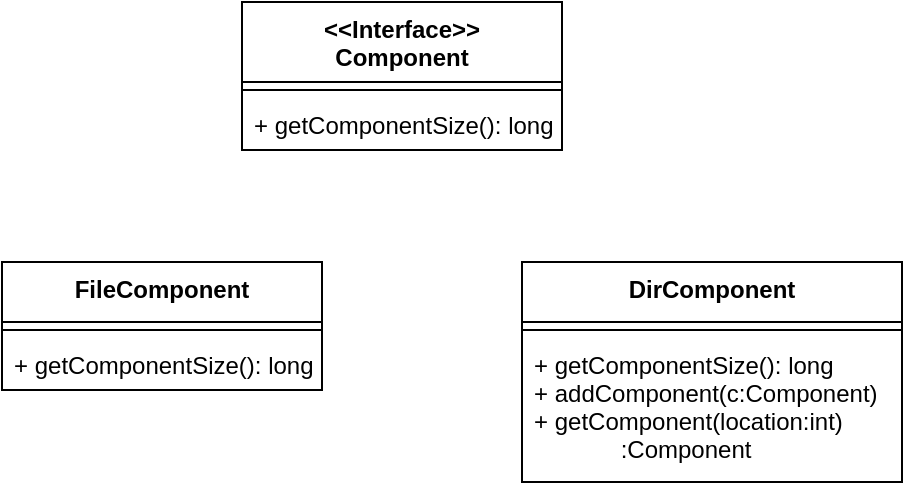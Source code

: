 <mxfile version="13.6.0" type="github">
  <diagram id="6sXWkbplTSW0TdqBarLm" name="Page-1">
    <mxGraphModel dx="489" dy="271" grid="1" gridSize="10" guides="1" tooltips="1" connect="1" arrows="1" fold="1" page="1" pageScale="1" pageWidth="827" pageHeight="1169" math="0" shadow="0">
      <root>
        <mxCell id="0" />
        <mxCell id="1" parent="0" />
        <mxCell id="5iN4Q8ihnHbR1NjWREBR-3" value="&lt;&lt;Interface&gt;&gt;&#xa;Component&#xa;" style="swimlane;fontStyle=1;align=center;verticalAlign=top;childLayout=stackLayout;horizontal=1;startSize=40;horizontalStack=0;resizeParent=1;resizeParentMax=0;resizeLast=0;collapsible=1;marginBottom=0;" vertex="1" parent="1">
          <mxGeometry x="290" y="160" width="160" height="74" as="geometry" />
        </mxCell>
        <mxCell id="5iN4Q8ihnHbR1NjWREBR-5" value="" style="line;strokeWidth=1;fillColor=none;align=left;verticalAlign=middle;spacingTop=-1;spacingLeft=3;spacingRight=3;rotatable=0;labelPosition=right;points=[];portConstraint=eastwest;" vertex="1" parent="5iN4Q8ihnHbR1NjWREBR-3">
          <mxGeometry y="40" width="160" height="8" as="geometry" />
        </mxCell>
        <mxCell id="5iN4Q8ihnHbR1NjWREBR-6" value="+ getComponentSize(): long" style="text;strokeColor=none;fillColor=none;align=left;verticalAlign=top;spacingLeft=4;spacingRight=4;overflow=hidden;rotatable=0;points=[[0,0.5],[1,0.5]];portConstraint=eastwest;" vertex="1" parent="5iN4Q8ihnHbR1NjWREBR-3">
          <mxGeometry y="48" width="160" height="26" as="geometry" />
        </mxCell>
        <mxCell id="5iN4Q8ihnHbR1NjWREBR-10" value="FileComponent" style="swimlane;fontStyle=1;align=center;verticalAlign=top;childLayout=stackLayout;horizontal=1;startSize=30;horizontalStack=0;resizeParent=1;resizeParentMax=0;resizeLast=0;collapsible=1;marginBottom=0;" vertex="1" parent="1">
          <mxGeometry x="170" y="290" width="160" height="64" as="geometry" />
        </mxCell>
        <mxCell id="5iN4Q8ihnHbR1NjWREBR-11" value="" style="line;strokeWidth=1;fillColor=none;align=left;verticalAlign=middle;spacingTop=-1;spacingLeft=3;spacingRight=3;rotatable=0;labelPosition=right;points=[];portConstraint=eastwest;" vertex="1" parent="5iN4Q8ihnHbR1NjWREBR-10">
          <mxGeometry y="30" width="160" height="8" as="geometry" />
        </mxCell>
        <mxCell id="5iN4Q8ihnHbR1NjWREBR-12" value="+ getComponentSize(): long" style="text;strokeColor=none;fillColor=none;align=left;verticalAlign=top;spacingLeft=4;spacingRight=4;overflow=hidden;rotatable=0;points=[[0,0.5],[1,0.5]];portConstraint=eastwest;" vertex="1" parent="5iN4Q8ihnHbR1NjWREBR-10">
          <mxGeometry y="38" width="160" height="26" as="geometry" />
        </mxCell>
        <mxCell id="5iN4Q8ihnHbR1NjWREBR-7" value="DirComponent" style="swimlane;fontStyle=1;align=center;verticalAlign=top;childLayout=stackLayout;horizontal=1;startSize=30;horizontalStack=0;resizeParent=1;resizeParentMax=0;resizeLast=0;collapsible=1;marginBottom=0;" vertex="1" parent="1">
          <mxGeometry x="430" y="290" width="190" height="110" as="geometry" />
        </mxCell>
        <mxCell id="5iN4Q8ihnHbR1NjWREBR-8" value="" style="line;strokeWidth=1;fillColor=none;align=left;verticalAlign=middle;spacingTop=-1;spacingLeft=3;spacingRight=3;rotatable=0;labelPosition=right;points=[];portConstraint=eastwest;" vertex="1" parent="5iN4Q8ihnHbR1NjWREBR-7">
          <mxGeometry y="30" width="190" height="8" as="geometry" />
        </mxCell>
        <mxCell id="5iN4Q8ihnHbR1NjWREBR-9" value="+ getComponentSize(): long&#xa;+ addComponent(c:Component)&#xa;+ getComponent(location:int)&#xa;             :Component&#xa;&#xa;&#xa;" style="text;strokeColor=none;fillColor=none;align=left;verticalAlign=top;spacingLeft=4;spacingRight=4;overflow=hidden;rotatable=0;points=[[0,0.5],[1,0.5]];portConstraint=eastwest;" vertex="1" parent="5iN4Q8ihnHbR1NjWREBR-7">
          <mxGeometry y="38" width="190" height="72" as="geometry" />
        </mxCell>
      </root>
    </mxGraphModel>
  </diagram>
</mxfile>
